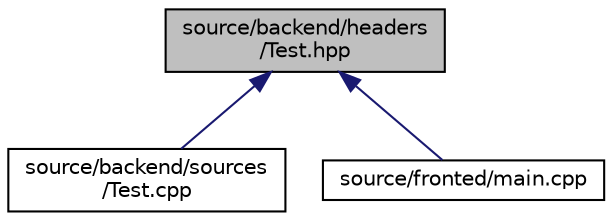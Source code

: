 digraph "source/backend/headers/Test.hpp"
{
 // LATEX_PDF_SIZE
  edge [fontname="Helvetica",fontsize="10",labelfontname="Helvetica",labelfontsize="10"];
  node [fontname="Helvetica",fontsize="10",shape=record];
  Node1 [label="source/backend/headers\l/Test.hpp",height=0.2,width=0.4,color="black", fillcolor="grey75", style="filled", fontcolor="black",tooltip=" "];
  Node1 -> Node2 [dir="back",color="midnightblue",fontsize="10",style="solid",fontname="Helvetica"];
  Node2 [label="source/backend/sources\l/Test.cpp",height=0.2,width=0.4,color="black", fillcolor="white", style="filled",URL="$_test_8cpp.html",tooltip=" "];
  Node1 -> Node3 [dir="back",color="midnightblue",fontsize="10",style="solid",fontname="Helvetica"];
  Node3 [label="source/fronted/main.cpp",height=0.2,width=0.4,color="black", fillcolor="white", style="filled",URL="$main_8cpp.html",tooltip=" "];
}
